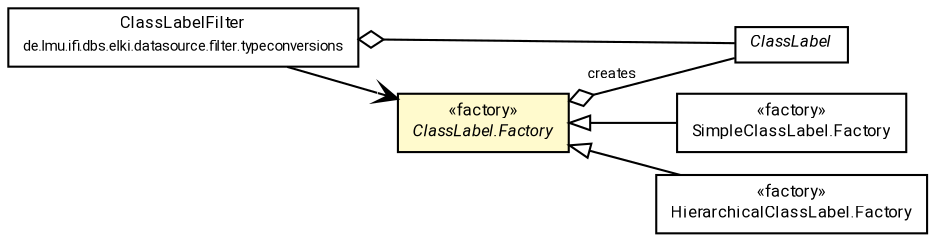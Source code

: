 #!/usr/local/bin/dot
#
# Class diagram 
# Generated by UMLGraph version R5_7_2-60-g0e99a6 (http://www.spinellis.gr/umlgraph/)
#

digraph G {
	graph [fontnames="svg"]
	edge [fontname="Roboto",fontsize=7,labelfontname="Roboto",labelfontsize=7,color="black"];
	node [fontname="Roboto",fontcolor="black",fontsize=8,shape=plaintext,margin=0,width=0,height=0];
	nodesep=0.15;
	ranksep=0.25;
	rankdir=LR;
	// de.lmu.ifi.dbs.elki.data.ClassLabel
	c2488048 [label=<<table title="de.lmu.ifi.dbs.elki.data.ClassLabel" border="0" cellborder="1" cellspacing="0" cellpadding="2" href="ClassLabel.html" target="_parent">
		<tr><td><table border="0" cellspacing="0" cellpadding="1">
		<tr><td align="center" balign="center"> <font face="Roboto"><i>ClassLabel</i></font> </td></tr>
		</table></td></tr>
		</table>>, URL="ClassLabel.html"];
	// de.lmu.ifi.dbs.elki.data.ClassLabel.Factory<L extends de.lmu.ifi.dbs.elki.data.ClassLabel>
	c2488049 [label=<<table title="de.lmu.ifi.dbs.elki.data.ClassLabel.Factory" border="0" cellborder="1" cellspacing="0" cellpadding="2" bgcolor="lemonChiffon" href="ClassLabel.Factory.html" target="_parent">
		<tr><td><table border="0" cellspacing="0" cellpadding="1">
		<tr><td align="center" balign="center"> &#171;factory&#187; </td></tr>
		<tr><td align="center" balign="center"> <font face="Roboto"><i>ClassLabel.Factory</i></font> </td></tr>
		</table></td></tr>
		</table>>, URL="ClassLabel.Factory.html"];
	// de.lmu.ifi.dbs.elki.data.SimpleClassLabel.Factory
	c2488085 [label=<<table title="de.lmu.ifi.dbs.elki.data.SimpleClassLabel.Factory" border="0" cellborder="1" cellspacing="0" cellpadding="2" href="SimpleClassLabel.Factory.html" target="_parent">
		<tr><td><table border="0" cellspacing="0" cellpadding="1">
		<tr><td align="center" balign="center"> &#171;factory&#187; </td></tr>
		<tr><td align="center" balign="center"> <font face="Roboto">SimpleClassLabel.Factory</font> </td></tr>
		</table></td></tr>
		</table>>, URL="SimpleClassLabel.Factory.html"];
	// de.lmu.ifi.dbs.elki.data.HierarchicalClassLabel.Factory
	c2488100 [label=<<table title="de.lmu.ifi.dbs.elki.data.HierarchicalClassLabel.Factory" border="0" cellborder="1" cellspacing="0" cellpadding="2" href="HierarchicalClassLabel.Factory.html" target="_parent">
		<tr><td><table border="0" cellspacing="0" cellpadding="1">
		<tr><td align="center" balign="center"> &#171;factory&#187; </td></tr>
		<tr><td align="center" balign="center"> <font face="Roboto">HierarchicalClassLabel.Factory</font> </td></tr>
		</table></td></tr>
		</table>>, URL="HierarchicalClassLabel.Factory.html"];
	// de.lmu.ifi.dbs.elki.datasource.filter.typeconversions.ClassLabelFilter
	c2489516 [label=<<table title="de.lmu.ifi.dbs.elki.datasource.filter.typeconversions.ClassLabelFilter" border="0" cellborder="1" cellspacing="0" cellpadding="2" href="../datasource/filter/typeconversions/ClassLabelFilter.html" target="_parent">
		<tr><td><table border="0" cellspacing="0" cellpadding="1">
		<tr><td align="center" balign="center"> <font face="Roboto">ClassLabelFilter</font> </td></tr>
		<tr><td align="center" balign="center"> <font face="Roboto" point-size="7.0">de.lmu.ifi.dbs.elki.datasource.filter.typeconversions</font> </td></tr>
		</table></td></tr>
		</table>>, URL="../datasource/filter/typeconversions/ClassLabelFilter.html"];
	// de.lmu.ifi.dbs.elki.data.ClassLabel.Factory<L extends de.lmu.ifi.dbs.elki.data.ClassLabel> has de.lmu.ifi.dbs.elki.data.ClassLabel
	c2488049 -> c2488048 [arrowhead=none,arrowtail=ediamond,dir=back,weight=4,label="creates"];
	// de.lmu.ifi.dbs.elki.data.SimpleClassLabel.Factory extends de.lmu.ifi.dbs.elki.data.ClassLabel.Factory<L extends de.lmu.ifi.dbs.elki.data.ClassLabel>
	c2488049 -> c2488085 [arrowtail=empty,dir=back,weight=10];
	// de.lmu.ifi.dbs.elki.data.HierarchicalClassLabel.Factory extends de.lmu.ifi.dbs.elki.data.ClassLabel.Factory<L extends de.lmu.ifi.dbs.elki.data.ClassLabel>
	c2488049 -> c2488100 [arrowtail=empty,dir=back,weight=10];
	// de.lmu.ifi.dbs.elki.datasource.filter.typeconversions.ClassLabelFilter has de.lmu.ifi.dbs.elki.data.ClassLabel
	c2489516 -> c2488048 [arrowhead=none,arrowtail=ediamond,dir=back,weight=4];
	// de.lmu.ifi.dbs.elki.datasource.filter.typeconversions.ClassLabelFilter navassoc de.lmu.ifi.dbs.elki.data.ClassLabel.Factory<L extends de.lmu.ifi.dbs.elki.data.ClassLabel>
	c2489516 -> c2488049 [arrowhead=open,weight=1];
}

